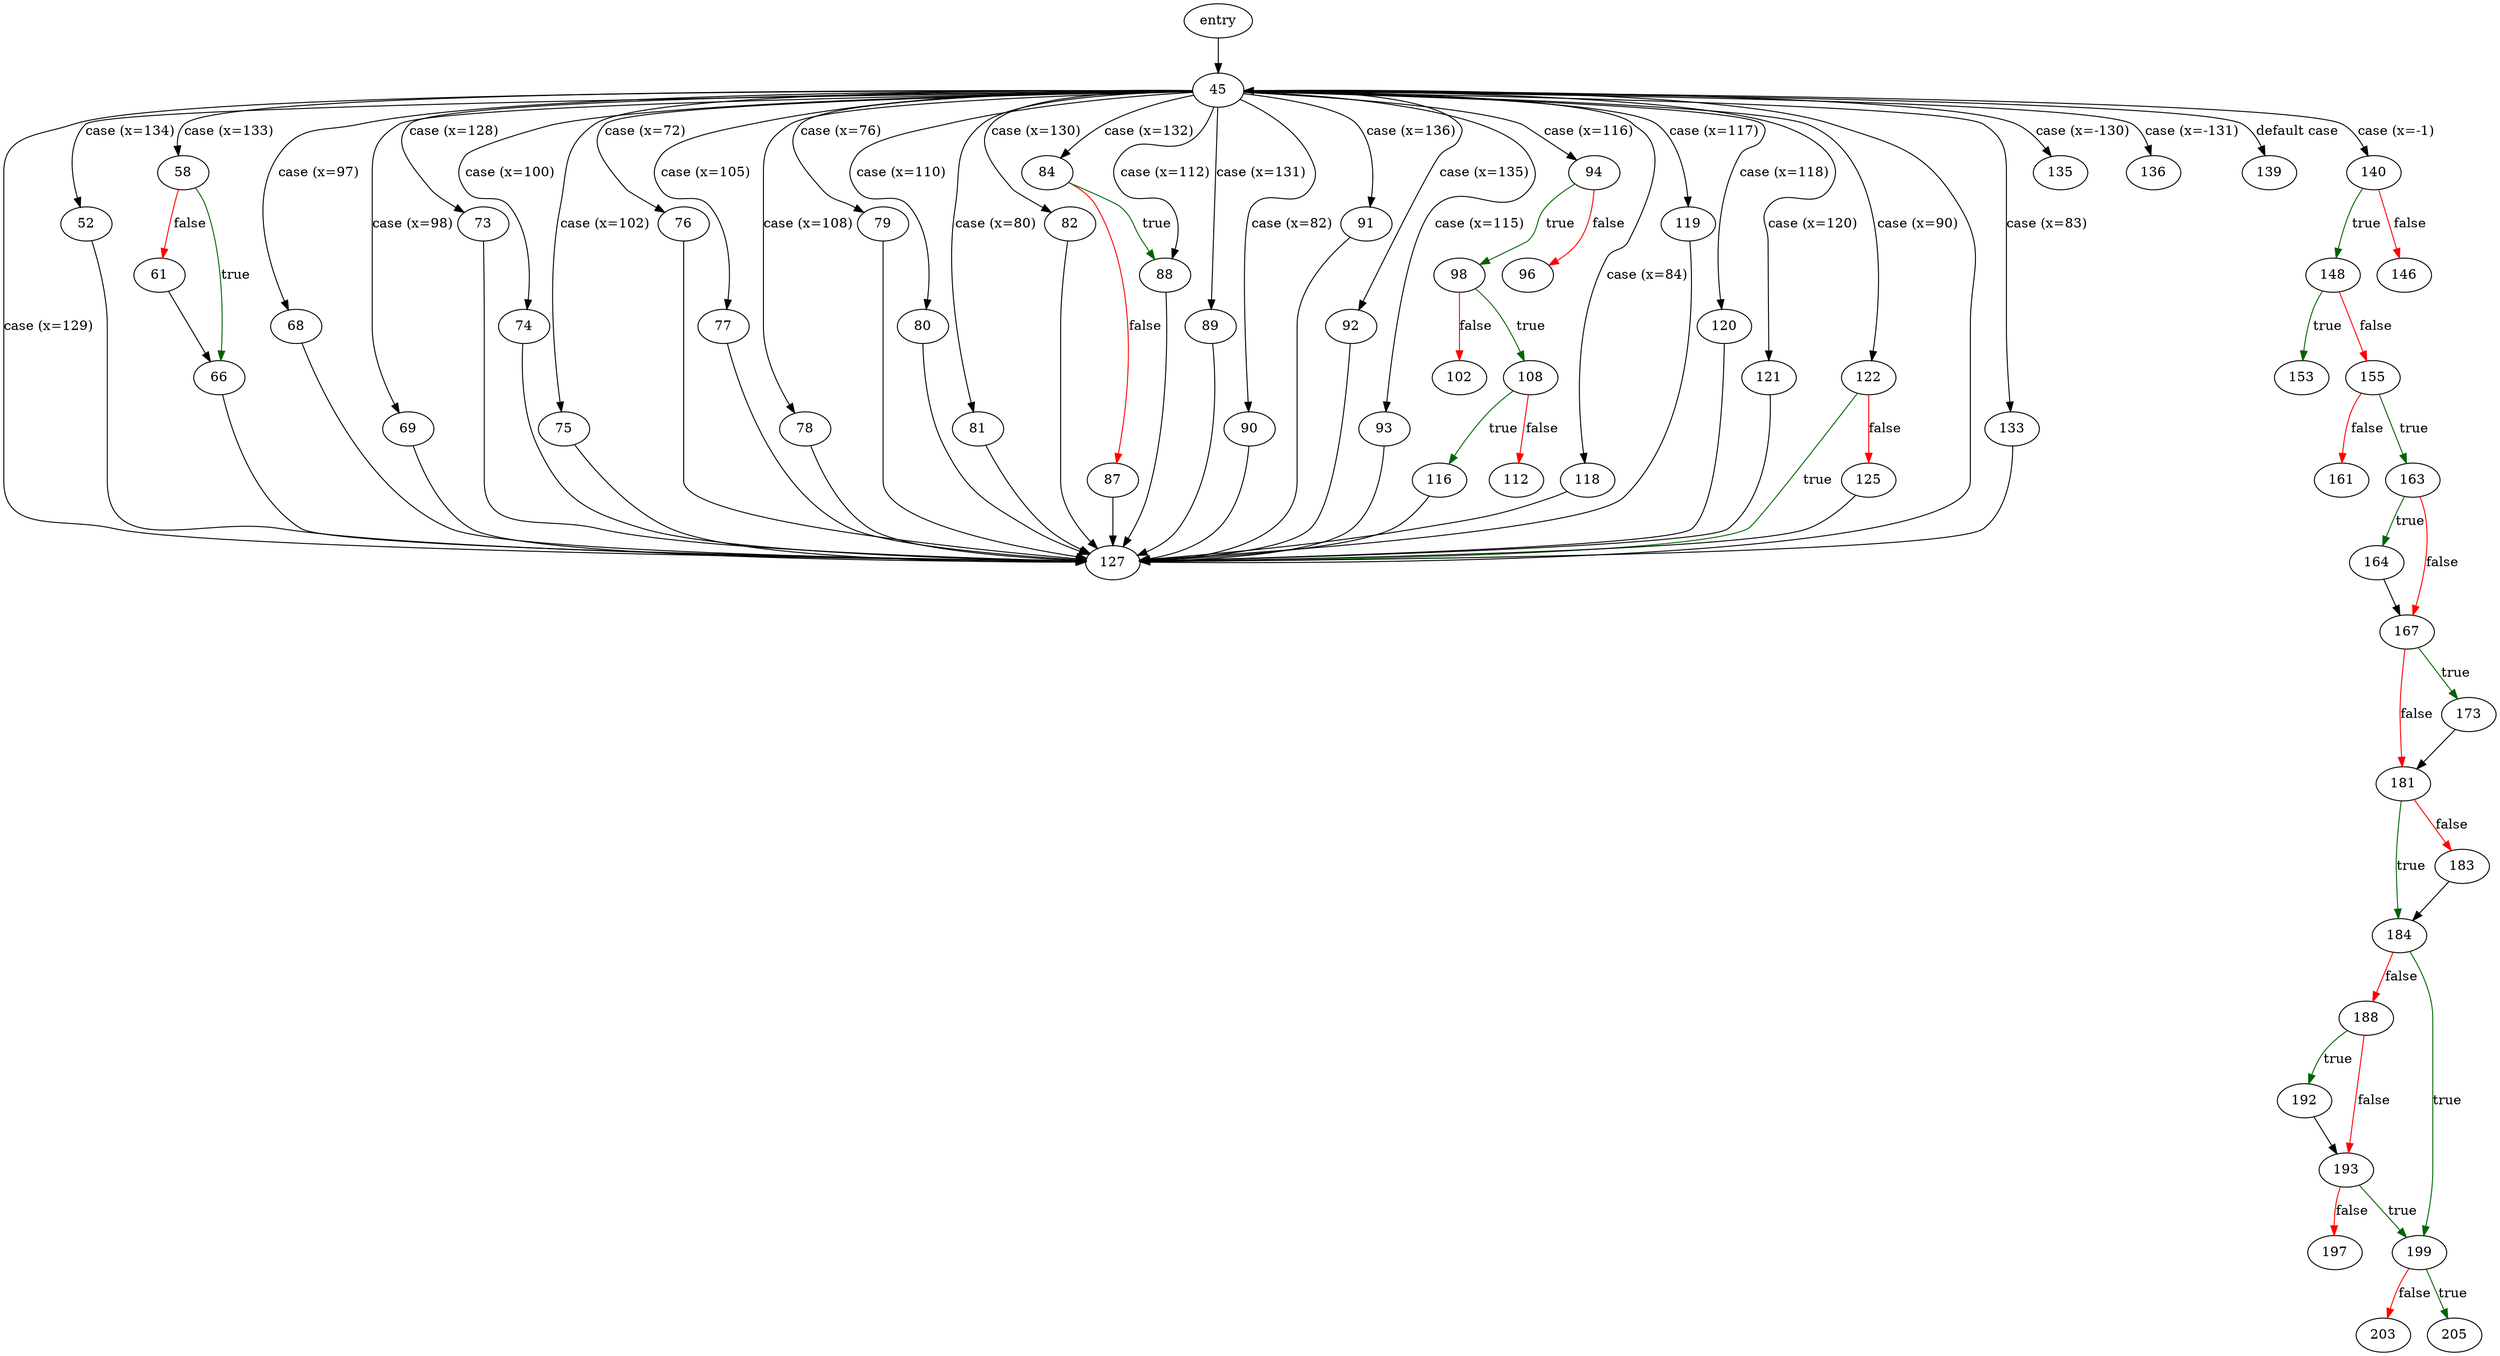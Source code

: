 digraph "main" {
	// Node definitions.
	2 [label=entry];
	45;
	52;
	58;
	61;
	66;
	68;
	69;
	73;
	74;
	75;
	76;
	77;
	78;
	79;
	80;
	81;
	82;
	84;
	87;
	88;
	89;
	90;
	91;
	92;
	93;
	94;
	96;
	98;
	102;
	108;
	112;
	116;
	118;
	119;
	120;
	121;
	122;
	125;
	127;
	133;
	135;
	136;
	139;
	140;
	146;
	148;
	153;
	155;
	161;
	163;
	164;
	167;
	173;
	181;
	183;
	184;
	188;
	192;
	193;
	197;
	199;
	203;
	205;

	// Edge definitions.
	2 -> 45;
	45 -> 52 [label="case (x=134)"];
	45 -> 58 [label="case (x=133)"];
	45 -> 68 [label="case (x=97)"];
	45 -> 69 [label="case (x=98)"];
	45 -> 73 [label="case (x=128)"];
	45 -> 74 [label="case (x=100)"];
	45 -> 75 [label="case (x=102)"];
	45 -> 76 [label="case (x=72)"];
	45 -> 77 [label="case (x=105)"];
	45 -> 78 [label="case (x=108)"];
	45 -> 79 [label="case (x=76)"];
	45 -> 80 [label="case (x=110)"];
	45 -> 81 [label="case (x=80)"];
	45 -> 82 [label="case (x=130)"];
	45 -> 84 [label="case (x=132)"];
	45 -> 88 [label="case (x=112)"];
	45 -> 89 [label="case (x=131)"];
	45 -> 90 [label="case (x=82)"];
	45 -> 91 [label="case (x=136)"];
	45 -> 92 [label="case (x=135)"];
	45 -> 93 [label="case (x=115)"];
	45 -> 94 [label="case (x=116)"];
	45 -> 118 [label="case (x=84)"];
	45 -> 119 [label="case (x=117)"];
	45 -> 120 [label="case (x=118)"];
	45 -> 121 [label="case (x=120)"];
	45 -> 122 [label="case (x=90)"];
	45 -> 127 [label="case (x=129)"];
	45 -> 133 [label="case (x=83)"];
	45 -> 135 [label="case (x=-130)"];
	45 -> 136 [label="case (x=-131)"];
	45 -> 139 [label="default case"];
	45 -> 140 [label="case (x=-1)"];
	52 -> 127;
	58 -> 61 [
		color=red
		label=false
	];
	58 -> 66 [
		color=darkgreen
		label=true
	];
	61 -> 66;
	66 -> 127;
	68 -> 127;
	69 -> 127;
	73 -> 127;
	74 -> 127;
	75 -> 127;
	76 -> 127;
	77 -> 127;
	78 -> 127;
	79 -> 127;
	80 -> 127;
	81 -> 127;
	82 -> 127;
	84 -> 87 [
		color=red
		label=false
	];
	84 -> 88 [
		color=darkgreen
		label=true
	];
	87 -> 127;
	88 -> 127;
	89 -> 127;
	90 -> 127;
	91 -> 127;
	92 -> 127;
	93 -> 127;
	94 -> 96 [
		color=red
		label=false
	];
	94 -> 98 [
		color=darkgreen
		label=true
	];
	98 -> 102 [
		color=red
		label=false
	];
	98 -> 108 [
		color=darkgreen
		label=true
	];
	108 -> 112 [
		color=red
		label=false
	];
	108 -> 116 [
		color=darkgreen
		label=true
	];
	116 -> 127;
	118 -> 127;
	119 -> 127;
	120 -> 127;
	121 -> 127;
	122 -> 125 [
		color=red
		label=false
	];
	122 -> 127 [
		color=darkgreen
		label=true
	];
	125 -> 127;
	127 -> 45;
	133 -> 127;
	140 -> 146 [
		color=red
		label=false
	];
	140 -> 148 [
		color=darkgreen
		label=true
	];
	148 -> 153 [
		color=darkgreen
		label=true
	];
	148 -> 155 [
		color=red
		label=false
	];
	155 -> 161 [
		color=red
		label=false
	];
	155 -> 163 [
		color=darkgreen
		label=true
	];
	163 -> 164 [
		color=darkgreen
		label=true
	];
	163 -> 167 [
		color=red
		label=false
	];
	164 -> 167;
	167 -> 173 [
		color=darkgreen
		label=true
	];
	167 -> 181 [
		color=red
		label=false
	];
	173 -> 181;
	181 -> 183 [
		color=red
		label=false
	];
	181 -> 184 [
		color=darkgreen
		label=true
	];
	183 -> 184;
	184 -> 188 [
		color=red
		label=false
	];
	184 -> 199 [
		color=darkgreen
		label=true
	];
	188 -> 192 [
		color=darkgreen
		label=true
	];
	188 -> 193 [
		color=red
		label=false
	];
	192 -> 193;
	193 -> 197 [
		color=red
		label=false
	];
	193 -> 199 [
		color=darkgreen
		label=true
	];
	199 -> 203 [
		color=red
		label=false
	];
	199 -> 205 [
		color=darkgreen
		label=true
	];
}